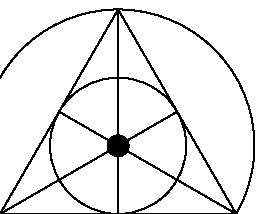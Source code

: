 prologues:=3;
verbatimtex
%&latex
\documentclass{minimal}
\begin{document}
etex

beginfig(0);

numeric d,r;
u=3cm;
z1=(0,0);
z2=(u,0);
z3=z1+dir(60)*u;
z4=1/2[z1,z2];
z5=1/2[z1,z3];
z6=1/2[z2,z3];
draw z1--z2--z3--cycle;
draw z3--z4;
draw z2--z5;
draw z1--z6;

z7=whatever[z3,z4]=whatever[z1,z6];

draw z7 withpen pencircle scaled 8;

d=2*sqrt(x7**2+y7**2);
r=d/2;

draw fullcircle scaled d shifted z7;
draw fullcircle scaled r shifted z7;

endfig;

end